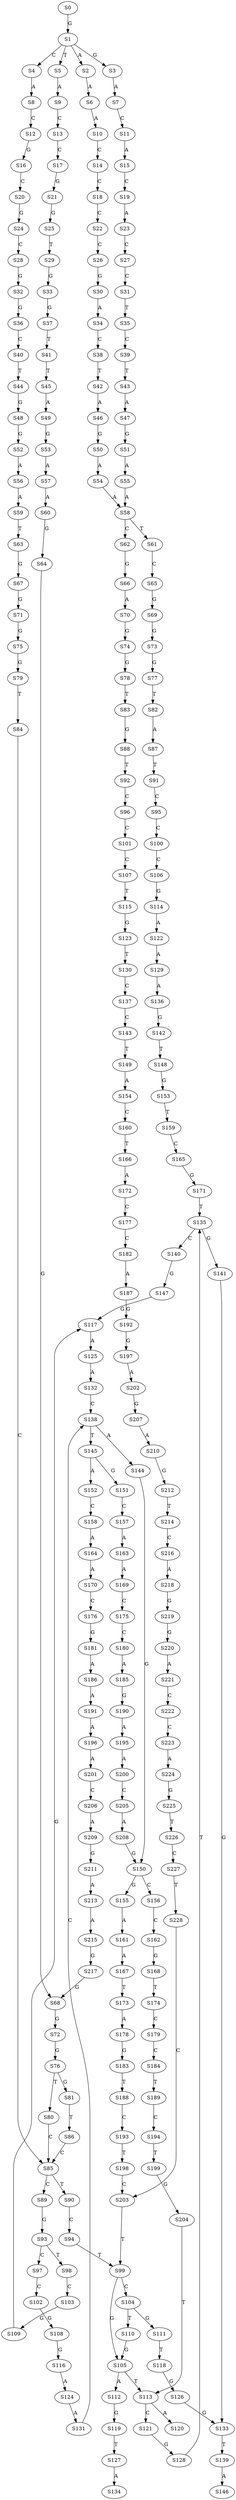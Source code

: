 strict digraph  {
	S0 -> S1 [ label = G ];
	S1 -> S2 [ label = A ];
	S1 -> S3 [ label = G ];
	S1 -> S4 [ label = C ];
	S1 -> S5 [ label = T ];
	S2 -> S6 [ label = A ];
	S3 -> S7 [ label = A ];
	S4 -> S8 [ label = A ];
	S5 -> S9 [ label = A ];
	S6 -> S10 [ label = A ];
	S7 -> S11 [ label = C ];
	S8 -> S12 [ label = C ];
	S9 -> S13 [ label = C ];
	S10 -> S14 [ label = C ];
	S11 -> S15 [ label = A ];
	S12 -> S16 [ label = G ];
	S13 -> S17 [ label = C ];
	S14 -> S18 [ label = C ];
	S15 -> S19 [ label = C ];
	S16 -> S20 [ label = C ];
	S17 -> S21 [ label = G ];
	S18 -> S22 [ label = C ];
	S19 -> S23 [ label = A ];
	S20 -> S24 [ label = G ];
	S21 -> S25 [ label = G ];
	S22 -> S26 [ label = C ];
	S23 -> S27 [ label = C ];
	S24 -> S28 [ label = C ];
	S25 -> S29 [ label = T ];
	S26 -> S30 [ label = G ];
	S27 -> S31 [ label = C ];
	S28 -> S32 [ label = G ];
	S29 -> S33 [ label = G ];
	S30 -> S34 [ label = A ];
	S31 -> S35 [ label = T ];
	S32 -> S36 [ label = G ];
	S33 -> S37 [ label = G ];
	S34 -> S38 [ label = C ];
	S35 -> S39 [ label = C ];
	S36 -> S40 [ label = C ];
	S37 -> S41 [ label = T ];
	S38 -> S42 [ label = T ];
	S39 -> S43 [ label = T ];
	S40 -> S44 [ label = T ];
	S41 -> S45 [ label = T ];
	S42 -> S46 [ label = A ];
	S43 -> S47 [ label = A ];
	S44 -> S48 [ label = G ];
	S45 -> S49 [ label = A ];
	S46 -> S50 [ label = G ];
	S47 -> S51 [ label = G ];
	S48 -> S52 [ label = G ];
	S49 -> S53 [ label = G ];
	S50 -> S54 [ label = A ];
	S51 -> S55 [ label = A ];
	S52 -> S56 [ label = A ];
	S53 -> S57 [ label = A ];
	S54 -> S58 [ label = A ];
	S55 -> S58 [ label = A ];
	S56 -> S59 [ label = A ];
	S57 -> S60 [ label = A ];
	S58 -> S61 [ label = T ];
	S58 -> S62 [ label = C ];
	S59 -> S63 [ label = T ];
	S60 -> S64 [ label = G ];
	S61 -> S65 [ label = C ];
	S62 -> S66 [ label = G ];
	S63 -> S67 [ label = G ];
	S64 -> S68 [ label = G ];
	S65 -> S69 [ label = G ];
	S66 -> S70 [ label = A ];
	S67 -> S71 [ label = G ];
	S68 -> S72 [ label = G ];
	S69 -> S73 [ label = G ];
	S70 -> S74 [ label = G ];
	S71 -> S75 [ label = G ];
	S72 -> S76 [ label = G ];
	S73 -> S77 [ label = G ];
	S74 -> S78 [ label = G ];
	S75 -> S79 [ label = G ];
	S76 -> S80 [ label = T ];
	S76 -> S81 [ label = G ];
	S77 -> S82 [ label = T ];
	S78 -> S83 [ label = T ];
	S79 -> S84 [ label = T ];
	S80 -> S85 [ label = C ];
	S81 -> S86 [ label = T ];
	S82 -> S87 [ label = A ];
	S83 -> S88 [ label = G ];
	S84 -> S85 [ label = C ];
	S85 -> S89 [ label = C ];
	S85 -> S90 [ label = T ];
	S86 -> S85 [ label = C ];
	S87 -> S91 [ label = T ];
	S88 -> S92 [ label = T ];
	S89 -> S93 [ label = G ];
	S90 -> S94 [ label = C ];
	S91 -> S95 [ label = C ];
	S92 -> S96 [ label = C ];
	S93 -> S97 [ label = C ];
	S93 -> S98 [ label = T ];
	S94 -> S99 [ label = T ];
	S95 -> S100 [ label = C ];
	S96 -> S101 [ label = C ];
	S97 -> S102 [ label = C ];
	S98 -> S103 [ label = C ];
	S99 -> S104 [ label = C ];
	S99 -> S105 [ label = G ];
	S100 -> S106 [ label = C ];
	S101 -> S107 [ label = C ];
	S102 -> S108 [ label = G ];
	S103 -> S109 [ label = G ];
	S104 -> S110 [ label = T ];
	S104 -> S111 [ label = G ];
	S105 -> S112 [ label = A ];
	S105 -> S113 [ label = T ];
	S106 -> S114 [ label = G ];
	S107 -> S115 [ label = T ];
	S108 -> S116 [ label = G ];
	S109 -> S117 [ label = G ];
	S110 -> S105 [ label = G ];
	S111 -> S118 [ label = T ];
	S112 -> S119 [ label = G ];
	S113 -> S120 [ label = A ];
	S113 -> S121 [ label = C ];
	S114 -> S122 [ label = A ];
	S115 -> S123 [ label = G ];
	S116 -> S124 [ label = A ];
	S117 -> S125 [ label = A ];
	S118 -> S126 [ label = G ];
	S119 -> S127 [ label = T ];
	S121 -> S128 [ label = G ];
	S122 -> S129 [ label = A ];
	S123 -> S130 [ label = T ];
	S124 -> S131 [ label = A ];
	S125 -> S132 [ label = A ];
	S126 -> S133 [ label = G ];
	S127 -> S134 [ label = A ];
	S128 -> S135 [ label = T ];
	S129 -> S136 [ label = A ];
	S130 -> S137 [ label = C ];
	S131 -> S138 [ label = C ];
	S132 -> S138 [ label = C ];
	S133 -> S139 [ label = T ];
	S135 -> S140 [ label = C ];
	S135 -> S141 [ label = G ];
	S136 -> S142 [ label = G ];
	S137 -> S143 [ label = C ];
	S138 -> S144 [ label = A ];
	S138 -> S145 [ label = T ];
	S139 -> S146 [ label = A ];
	S140 -> S147 [ label = G ];
	S141 -> S133 [ label = G ];
	S142 -> S148 [ label = T ];
	S143 -> S149 [ label = T ];
	S144 -> S150 [ label = G ];
	S145 -> S151 [ label = G ];
	S145 -> S152 [ label = A ];
	S147 -> S117 [ label = G ];
	S148 -> S153 [ label = G ];
	S149 -> S154 [ label = A ];
	S150 -> S155 [ label = G ];
	S150 -> S156 [ label = C ];
	S151 -> S157 [ label = C ];
	S152 -> S158 [ label = C ];
	S153 -> S159 [ label = T ];
	S154 -> S160 [ label = C ];
	S155 -> S161 [ label = A ];
	S156 -> S162 [ label = C ];
	S157 -> S163 [ label = A ];
	S158 -> S164 [ label = A ];
	S159 -> S165 [ label = C ];
	S160 -> S166 [ label = T ];
	S161 -> S167 [ label = A ];
	S162 -> S168 [ label = G ];
	S163 -> S169 [ label = A ];
	S164 -> S170 [ label = A ];
	S165 -> S171 [ label = G ];
	S166 -> S172 [ label = A ];
	S167 -> S173 [ label = T ];
	S168 -> S174 [ label = T ];
	S169 -> S175 [ label = C ];
	S170 -> S176 [ label = C ];
	S171 -> S135 [ label = T ];
	S172 -> S177 [ label = C ];
	S173 -> S178 [ label = A ];
	S174 -> S179 [ label = C ];
	S175 -> S180 [ label = C ];
	S176 -> S181 [ label = G ];
	S177 -> S182 [ label = C ];
	S178 -> S183 [ label = G ];
	S179 -> S184 [ label = C ];
	S180 -> S185 [ label = A ];
	S181 -> S186 [ label = A ];
	S182 -> S187 [ label = A ];
	S183 -> S188 [ label = T ];
	S184 -> S189 [ label = T ];
	S185 -> S190 [ label = G ];
	S186 -> S191 [ label = A ];
	S187 -> S192 [ label = G ];
	S188 -> S193 [ label = C ];
	S189 -> S194 [ label = C ];
	S190 -> S195 [ label = A ];
	S191 -> S196 [ label = A ];
	S192 -> S197 [ label = G ];
	S193 -> S198 [ label = T ];
	S194 -> S199 [ label = T ];
	S195 -> S200 [ label = A ];
	S196 -> S201 [ label = A ];
	S197 -> S202 [ label = A ];
	S198 -> S203 [ label = C ];
	S199 -> S204 [ label = G ];
	S200 -> S205 [ label = C ];
	S201 -> S206 [ label = C ];
	S202 -> S207 [ label = G ];
	S203 -> S99 [ label = T ];
	S204 -> S113 [ label = T ];
	S205 -> S208 [ label = A ];
	S206 -> S209 [ label = A ];
	S207 -> S210 [ label = A ];
	S208 -> S150 [ label = G ];
	S209 -> S211 [ label = G ];
	S210 -> S212 [ label = G ];
	S211 -> S213 [ label = A ];
	S212 -> S214 [ label = T ];
	S213 -> S215 [ label = A ];
	S214 -> S216 [ label = C ];
	S215 -> S217 [ label = G ];
	S216 -> S218 [ label = A ];
	S217 -> S68 [ label = G ];
	S218 -> S219 [ label = G ];
	S219 -> S220 [ label = G ];
	S220 -> S221 [ label = A ];
	S221 -> S222 [ label = C ];
	S222 -> S223 [ label = C ];
	S223 -> S224 [ label = A ];
	S224 -> S225 [ label = G ];
	S225 -> S226 [ label = T ];
	S226 -> S227 [ label = C ];
	S227 -> S228 [ label = T ];
	S228 -> S203 [ label = C ];
}
